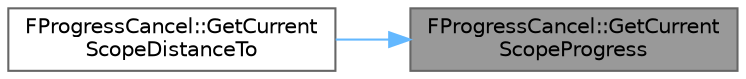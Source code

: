 digraph "FProgressCancel::GetCurrentScopeProgress"
{
 // INTERACTIVE_SVG=YES
 // LATEX_PDF_SIZE
  bgcolor="transparent";
  edge [fontname=Helvetica,fontsize=10,labelfontname=Helvetica,labelfontsize=10];
  node [fontname=Helvetica,fontsize=10,shape=box,height=0.2,width=0.4];
  rankdir="RL";
  Node1 [id="Node000001",label="FProgressCancel::GetCurrent\lScopeProgress",height=0.2,width=0.4,color="gray40", fillcolor="grey60", style="filled", fontcolor="black",tooltip=" "];
  Node1 -> Node2 [id="edge1_Node000001_Node000002",dir="back",color="steelblue1",style="solid",tooltip=" "];
  Node2 [id="Node000002",label="FProgressCancel::GetCurrent\lScopeDistanceTo",height=0.2,width=0.4,color="grey40", fillcolor="white", style="filled",URL="$de/d99/classFProgressCancel.html#ac35cfff5a1c2bcc5620bebe25ae57ac4",tooltip=" "];
}
